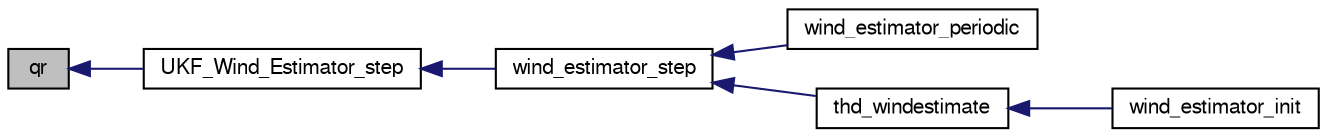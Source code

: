 digraph "qr"
{
  edge [fontname="FreeSans",fontsize="10",labelfontname="FreeSans",labelfontsize="10"];
  node [fontname="FreeSans",fontsize="10",shape=record];
  rankdir="LR";
  Node1 [label="qr",height=0.2,width=0.4,color="black", fillcolor="grey75", style="filled", fontcolor="black"];
  Node1 -> Node2 [dir="back",color="midnightblue",fontsize="10",style="solid",fontname="FreeSans"];
  Node2 [label="UKF_Wind_Estimator_step",height=0.2,width=0.4,color="black", fillcolor="white", style="filled",URL="$UKF__Wind__Estimator_8h.html#ace2249208dcb95cf298d03ea903f34b1"];
  Node2 -> Node3 [dir="back",color="midnightblue",fontsize="10",style="solid",fontname="FreeSans"];
  Node3 [label="wind_estimator_step",height=0.2,width=0.4,color="black", fillcolor="white", style="filled",URL="$wind__estimator_8c.html#a9625948d6ba7c62cb2603ce28bfb5d56"];
  Node3 -> Node4 [dir="back",color="midnightblue",fontsize="10",style="solid",fontname="FreeSans"];
  Node4 [label="wind_estimator_periodic",height=0.2,width=0.4,color="black", fillcolor="white", style="filled",URL="$wind__estimator_8h.html#a0a4f52d63873704d3581f69f44d71751"];
  Node3 -> Node5 [dir="back",color="midnightblue",fontsize="10",style="solid",fontname="FreeSans"];
  Node5 [label="thd_windestimate",height=0.2,width=0.4,color="black", fillcolor="white", style="filled",URL="$wind__estimator_8c.html#a6952c23304a7c54b622c76cc1c70c6c9"];
  Node5 -> Node6 [dir="back",color="midnightblue",fontsize="10",style="solid",fontname="FreeSans"];
  Node6 [label="wind_estimator_init",height=0.2,width=0.4,color="black", fillcolor="white", style="filled",URL="$wind__estimator_8h.html#aeba75f12b0ae0a57b4269345a348e779"];
}
